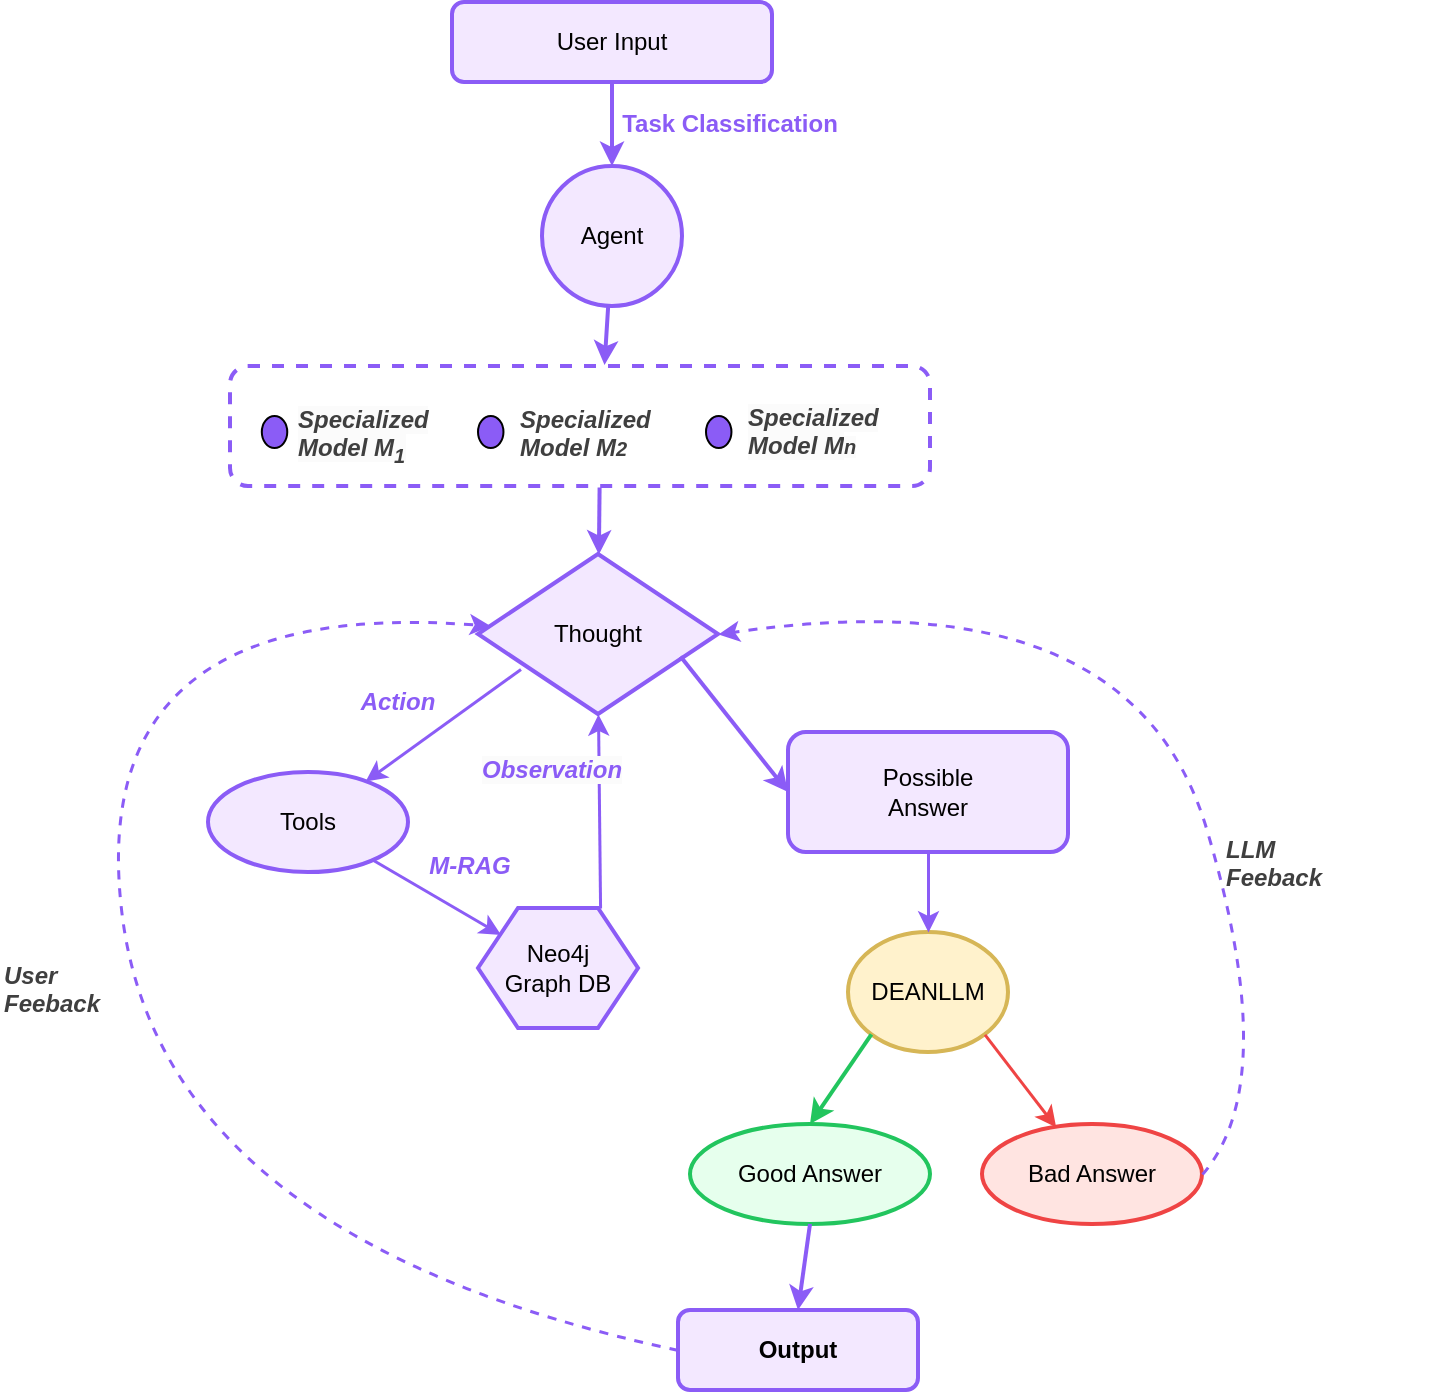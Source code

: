 <mxfile>
    <diagram name="AI Tutor Agent Workflow" id="0">
        <mxGraphModel dx="576" dy="723" grid="0" gridSize="10" guides="1" tooltips="1" connect="1" arrows="1" fold="1" page="1" pageScale="1" pageWidth="1100" pageHeight="850" background="#FFFFFF" math="0" shadow="0" adaptiveColors="auto">
            <root>
                <mxCell id="0"/>
                <mxCell id="1" parent="0"/>
                <mxCell id="n_userinput" value="User Input" style="rounded=1;whiteSpace=wrap;html=1;strokeWidth=2;fillColor=#F3E8FF;strokeColor=#8B5CF6;" parent="1" vertex="1">
                    <mxGeometry x="320" y="65" width="160" height="40" as="geometry"/>
                </mxCell>
                <mxCell id="n_classification_label" value="&lt;b&gt;Task Classification&lt;/b&gt;" style="text;html=1;strokeColor=none;fillColor=none;align=center;verticalAlign=middle;whiteSpace=wrap;rounded=0;fontColor=#8B5CF6;" parent="1" vertex="1">
                    <mxGeometry x="379" y="116" width="160" height="20" as="geometry"/>
                </mxCell>
                <mxCell id="n_agent" value="Agent" style="ellipse;whiteSpace=wrap;html=1;strokeWidth=2;fillColor=#F3E8FF;strokeColor=#8B5CF6;" parent="1" vertex="1">
                    <mxGeometry x="365" y="147" width="70" height="70" as="geometry"/>
                </mxCell>
                <mxCell id="g_models" value="" style="group;rounded=1;whiteSpace=wrap;html=1;strokeWidth=2;fillColor=none;strokeColor=#8B5CF6;dashed=1;" parent="1" vertex="1">
                    <mxGeometry x="209" y="247" width="350" height="60" as="geometry"/>
                </mxCell>
                <mxCell id="n_finetuned" value="" style="ellipse;whiteSpace=wrap;html=1;strokeWidth=1;fillColor=#8B5CF6;" parent="g_models" vertex="1">
                    <mxGeometry x="15.909" y="25" width="12.727" height="16" as="geometry"/>
                </mxCell>
                <mxCell id="n_model2" value="" style="ellipse;whiteSpace=wrap;html=1;strokeWidth=1;fillColor=#8B5CF6;" parent="g_models" vertex="1">
                    <mxGeometry x="124.004" y="25" width="12.727" height="16" as="geometry"/>
                </mxCell>
                <mxCell id="n_model3" value="" style="ellipse;whiteSpace=wrap;html=1;strokeWidth=1;fillColor=#8B5CF6;" parent="g_models" vertex="1">
                    <mxGeometry x="238.001" y="25" width="12.727" height="16" as="geometry"/>
                </mxCell>
                <mxCell id="22" value="&lt;span style=&quot;forced-color-adjust: none; color: rgb(139, 92, 246); scrollbar-color: rgb(226, 226, 226) rgb(251, 251, 251); font-family: Helvetica; font-size: 12px; font-variant-ligatures: normal; font-variant-caps: normal; font-weight: 400; letter-spacing: normal; orphans: 2; text-indent: 0px; text-transform: none; widows: 2; word-spacing: 0px; -webkit-text-stroke-width: 0px; white-space: normal; text-decoration-thickness: initial; text-decoration-style: initial; text-decoration-color: initial; font-style: italic; text-align: center; background-color: rgb(251, 251, 251); float: none; display: inline !important;&quot;&gt;&lt;b style=&quot;forced-color-adjust: none; color: rgb(63, 63, 63); scrollbar-color: rgb(226, 226, 226) rgb(251, 251, 251);&quot;&gt;Specialized Model M&lt;sub&gt;1&lt;/sub&gt;&lt;/b&gt;&lt;/span&gt;" style="text;whiteSpace=wrap;html=1;" parent="g_models" vertex="1">
                    <mxGeometry x="31.818" y="13" width="79.545" height="40" as="geometry"/>
                </mxCell>
                <mxCell id="23" value="&lt;b style=&quot;forced-color-adjust: none; color: rgb(63, 63, 63); scrollbar-color: rgb(226, 226, 226) rgb(251, 251, 251); font-family: Helvetica; font-size: 12px; font-style: italic; font-variant-ligatures: normal; font-variant-caps: normal; letter-spacing: normal; orphans: 2; text-align: center; text-indent: 0px; text-transform: none; widows: 2; word-spacing: 0px; -webkit-text-stroke-width: 0px; white-space: normal; text-decoration-thickness: initial; text-decoration-style: initial; text-decoration-color: initial;&quot;&gt;Specialized Model M&lt;/b&gt;&lt;b style=&quot;forced-color-adjust: none; color: rgb(63, 63, 63); scrollbar-color: rgb(226, 226, 226) rgb(251, 251, 251); font-family: Helvetica; font-style: italic; font-variant-ligatures: normal; font-variant-caps: normal; letter-spacing: normal; orphans: 2; text-align: center; text-indent: 0px; text-transform: none; widows: 2; word-spacing: 0px; -webkit-text-stroke-width: 0px; white-space: normal; text-decoration-thickness: initial; text-decoration-style: initial; text-decoration-color: initial; font-size: 10px;&quot;&gt;2&lt;/b&gt;" style="text;whiteSpace=wrap;html=1;" parent="g_models" vertex="1">
                    <mxGeometry x="143.18" y="13" width="59.659" height="40" as="geometry"/>
                </mxCell>
                <mxCell id="59" value="&lt;span&gt;&lt;b style=&quot;forced-color-adjust: none; color: light-dark(rgb(63, 63, 63), rgb(183, 183, 183)); scrollbar-color: rgb(226, 226, 226) rgb(251, 251, 251); font-family: Helvetica; font-size: 12px; font-variant-ligatures: normal; font-variant-caps: normal; letter-spacing: normal; orphans: 2; text-indent: 0px; text-transform: none; widows: 2; word-spacing: 0px; -webkit-text-stroke-width: 0px; white-space: normal; text-decoration-thickness: initial; text-decoration-style: initial; text-decoration-color: initial; font-style: italic; text-align: center; background-color: rgb(251, 251, 251);&quot;&gt;Specialized Model M&lt;/b&gt;&lt;b style=&quot;forced-color-adjust: none; color: light-dark(rgb(63, 63, 63), rgb(183, 183, 183)); scrollbar-color: rgb(226, 226, 226) rgb(251, 251, 251); font-family: Helvetica; font-variant-ligatures: normal; font-variant-caps: normal; letter-spacing: normal; orphans: 2; text-indent: 0px; text-transform: none; widows: 2; word-spacing: 0px; -webkit-text-stroke-width: 0px; white-space: normal; text-decoration-thickness: initial; text-decoration-style: initial; text-decoration-color: initial; font-style: italic; text-align: center; font-size: 10px; background-color: rgb(251, 251, 251);&quot;&gt;n&lt;/b&gt;&lt;/span&gt;" style="text;whiteSpace=wrap;html=1;" parent="g_models" vertex="1">
                    <mxGeometry x="257.004" y="12" width="64.631" height="36" as="geometry"/>
                </mxCell>
                <mxCell id="n_thought" value="Thought" style="rhombus;whiteSpace=wrap;html=1;strokeWidth=2;fillColor=#F3E8FF;strokeColor=#8B5CF6;" parent="1" vertex="1">
                    <mxGeometry x="333" y="341" width="120" height="80" as="geometry"/>
                </mxCell>
                <mxCell id="n_action_label" value="&lt;b&gt;Action&lt;/b&gt;" style="text;html=1;strokeColor=none;fillColor=none;align=center;verticalAlign=middle;whiteSpace=wrap;rounded=0;fontColor=#8B5CF6;fontStyle=2;" parent="1" vertex="1">
                    <mxGeometry x="268" y="405" width="50" height="20" as="geometry"/>
                </mxCell>
                <mxCell id="n_tool" value="Tools" style="ellipse;whiteSpace=wrap;html=1;strokeWidth=2;fillColor=#F3E8FF;strokeColor=#8B5CF6;" parent="1" vertex="1">
                    <mxGeometry x="198" y="450" width="100" height="50" as="geometry"/>
                </mxCell>
                <mxCell id="n_neo4j" value="Neo4j&#xa;Graph DB" style="shape=hexagon;perimeter=hexagonPerimeter2;whiteSpace=wrap;html=1;fixedSize=1;strokeWidth=2;fillColor=#F3E8FF;strokeColor=#8B5CF6;" parent="1" vertex="1">
                    <mxGeometry x="333" y="518" width="80" height="60" as="geometry"/>
                </mxCell>
                <mxCell id="n_possible_answer" value="Possible&#xa;Answer" style="rounded=1;whiteSpace=wrap;html=1;strokeWidth=2;fillColor=#F3E8FF;strokeColor=#8B5CF6;" parent="1" vertex="1">
                    <mxGeometry x="488" y="430" width="140" height="60" as="geometry"/>
                </mxCell>
                <mxCell id="n_dean" value="DEANLLM" style="ellipse;whiteSpace=wrap;html=1;strokeWidth=2;fillColor=#fff2cc;strokeColor=#d6b656;" parent="1" vertex="1">
                    <mxGeometry x="518" y="530" width="80" height="60" as="geometry"/>
                </mxCell>
                <mxCell id="n_bad_answer" value="Bad Answer" style="ellipse;whiteSpace=wrap;html=1;strokeWidth=2;fillColor=#FFE4E1;strokeColor=#EF4444;gradientColor=none;shadow=0;" parent="1" vertex="1">
                    <mxGeometry x="585" y="626" width="110" height="50" as="geometry"/>
                </mxCell>
                <mxCell id="n_good_answer" value="Good Answer" style="ellipse;whiteSpace=wrap;html=1;strokeWidth=2;fillColor=#E6FFED;strokeColor=#22C55E;" parent="1" vertex="1">
                    <mxGeometry x="439" y="626" width="120" height="50" as="geometry"/>
                </mxCell>
                <mxCell id="n_output" value="Output" style="rounded=1;whiteSpace=wrap;html=1;strokeWidth=2;fillColor=#F3E8FF;strokeColor=#8B5CF6;fontStyle=1;" parent="1" vertex="1">
                    <mxGeometry x="433" y="719" width="120" height="40" as="geometry"/>
                </mxCell>
                <mxCell id="e1" style="endArrow=classic;strokeWidth=2;strokeColor=#8B5CF6;" parent="1" source="n_userinput" target="n_agent" edge="1">
                    <mxGeometry relative="1" as="geometry"/>
                </mxCell>
                <mxCell id="e2" style="endArrow=classic;strokeWidth=2;strokeColor=#8B5CF6;entryX=0.535;entryY=-0.008;entryDx=0;entryDy=0;entryPerimeter=0;" parent="1" source="n_agent" target="g_models" edge="1">
                    <mxGeometry relative="1" as="geometry"/>
                </mxCell>
                <mxCell id="e3" style="endArrow=classic;strokeWidth=2;strokeColor=#8B5CF6;exitX=0.528;exitY=1.012;exitDx=0;exitDy=0;exitPerimeter=0;" parent="1" source="g_models" target="n_thought" edge="1">
                    <mxGeometry relative="1" as="geometry">
                        <mxPoint x="240" y="260" as="sourcePoint"/>
                        <mxPoint x="150" y="320" as="targetPoint"/>
                    </mxGeometry>
                </mxCell>
                <mxCell id="e4" style="endArrow=classic;strokeWidth=1.5;strokeColor=#8B5CF6;exitX=0.177;exitY=0.719;exitDx=0;exitDy=0;exitPerimeter=0;" parent="1" source="n_thought" target="n_tool" edge="1">
                    <mxGeometry relative="1" as="geometry"/>
                </mxCell>
                <mxCell id="e5" style="endArrow=classic;strokeWidth=1.5;strokeColor=#8B5CF6;" parent="1" source="n_tool" target="n_neo4j" edge="1">
                    <mxGeometry relative="1" as="geometry"/>
                </mxCell>
                <mxCell id="e8" style="endArrow=classic;strokeWidth=1.5;strokeColor=#8B5CF6;" parent="1" source="n_possible_answer" target="n_dean" edge="1">
                    <mxGeometry relative="1" as="geometry"/>
                </mxCell>
                <mxCell id="e10" style="endArrow=classic;strokeWidth=1.5;strokeColor=#EF4444;exitX=1;exitY=1;exitDx=0;exitDy=0;" parent="1" source="n_dean" target="n_bad_answer" edge="1">
                    <mxGeometry relative="1" as="geometry">
                        <mxPoint x="465" y="620" as="sourcePoint"/>
                    </mxGeometry>
                </mxCell>
                <mxCell id="e_feedback" style="endArrow=classic;strokeWidth=1.5;strokeColor=#8B5CF6;dashed=1;curved=1;exitX=0;exitY=0.5;exitDx=0;exitDy=0;" parent="1" source="n_output" target="n_thought" edge="1">
                    <mxGeometry relative="1" as="geometry">
                        <Array as="points">
                            <mxPoint x="176" y="684"/>
                            <mxPoint x="134" y="361"/>
                        </Array>
                    </mxGeometry>
                </mxCell>
                <mxCell id="8" value="&lt;b&gt;M-RAG&lt;/b&gt;" style="text;html=1;strokeColor=none;fillColor=none;align=center;verticalAlign=middle;whiteSpace=wrap;rounded=0;fontColor=#8B5CF6;fontStyle=2;" parent="1" vertex="1">
                    <mxGeometry x="304" y="487" width="50" height="20" as="geometry"/>
                </mxCell>
                <mxCell id="9" style="endArrow=classic;strokeWidth=1.5;strokeColor=#8B5CF6;entryX=0.5;entryY=1;entryDx=0;entryDy=0;exitX=0.763;exitY=0;exitDx=0;exitDy=0;exitPerimeter=0;" parent="1" source="n_neo4j" target="n_thought" edge="1">
                    <mxGeometry relative="1" as="geometry">
                        <mxPoint x="180" y="580" as="sourcePoint"/>
                        <mxPoint x="149" y="595" as="targetPoint"/>
                    </mxGeometry>
                </mxCell>
                <mxCell id="10" value="&lt;span style=&quot;color: rgb(139, 92, 246); font-family: Helvetica; font-size: 12px; font-style: italic; font-variant-ligatures: normal; font-variant-caps: normal; letter-spacing: normal; orphans: 2; text-align: center; text-indent: 0px; text-transform: none; widows: 2; word-spacing: 0px; -webkit-text-stroke-width: 0px; white-space: normal; background-color: rgb(251, 251, 251); text-decoration-thickness: initial; text-decoration-style: initial; text-decoration-color: initial; float: none; display: inline !important;&quot;&gt;&lt;b&gt;Observation&lt;/b&gt;&lt;/span&gt;&lt;div&gt;&lt;span style=&quot;color: rgb(139, 92, 246); font-family: Helvetica; font-size: 12px; font-style: italic; font-variant-ligatures: normal; font-variant-caps: normal; font-weight: 400; letter-spacing: normal; orphans: 2; text-align: center; text-indent: 0px; text-transform: none; widows: 2; word-spacing: 0px; -webkit-text-stroke-width: 0px; white-space: normal; background-color: rgb(251, 251, 251); text-decoration-thickness: initial; text-decoration-style: initial; text-decoration-color: initial; float: none; display: inline !important;&quot;&gt;&lt;br&gt;&lt;/span&gt;&lt;/div&gt;" style="text;whiteSpace=wrap;html=1;" parent="1" vertex="1">
                    <mxGeometry x="333" y="435" width="70" height="40" as="geometry"/>
                </mxCell>
                <mxCell id="11" style="endArrow=classic;strokeWidth=2;strokeColor=#8B5CF6;exitX=0.844;exitY=0.641;exitDx=0;exitDy=0;entryX=0;entryY=0.5;entryDx=0;entryDy=0;exitPerimeter=0;" parent="1" source="n_thought" target="n_possible_answer" edge="1">
                    <mxGeometry relative="1" as="geometry">
                        <mxPoint x="355" y="270" as="sourcePoint"/>
                        <mxPoint x="203" y="352" as="targetPoint"/>
                    </mxGeometry>
                </mxCell>
                <mxCell id="15" style="endArrow=classic;strokeWidth=2;strokeColor=#22C55E;entryX=0.5;entryY=0;entryDx=0;entryDy=0;exitX=0;exitY=1;exitDx=0;exitDy=0;" parent="1" source="n_dean" target="n_good_answer" edge="1">
                    <mxGeometry relative="1" as="geometry">
                        <mxPoint x="529.5" y="513" as="sourcePoint"/>
                        <mxPoint x="560" y="640" as="targetPoint"/>
                    </mxGeometry>
                </mxCell>
                <mxCell id="16" style="endArrow=classic;strokeWidth=2;strokeColor=#8B5CF6;exitX=0.5;exitY=1;exitDx=0;exitDy=0;entryX=0.5;entryY=0;entryDx=0;entryDy=0;" parent="1" source="n_good_answer" target="n_output" edge="1">
                    <mxGeometry relative="1" as="geometry">
                        <mxPoint x="420" y="740" as="sourcePoint"/>
                        <mxPoint x="650" y="750" as="targetPoint"/>
                    </mxGeometry>
                </mxCell>
                <mxCell id="46" value="&lt;b style=&quot;forced-color-adjust: none; color: rgb(63, 63, 63); scrollbar-color: rgb(226, 226, 226) rgb(251, 251, 251); font-family: Helvetica; font-size: 12px; font-style: italic; font-variant-ligatures: normal; font-variant-caps: normal; letter-spacing: normal; orphans: 2; text-align: center; text-indent: 0px; text-transform: none; widows: 2; word-spacing: 0px; -webkit-text-stroke-width: 0px; white-space: normal; text-decoration-thickness: initial; text-decoration-style: initial; text-decoration-color: initial;&quot;&gt;User Feeback&lt;/b&gt;" style="text;whiteSpace=wrap;html=1;" parent="1" vertex="1">
                    <mxGeometry x="94" y="538" width="65" height="36" as="geometry"/>
                </mxCell>
                <mxCell id="49" style="endArrow=classic;strokeWidth=1.5;strokeColor=#8B5CF6;dashed=1;curved=1;exitX=1;exitY=0.5;exitDx=0;exitDy=0;entryX=1;entryY=0.5;entryDx=0;entryDy=0;" parent="1" source="n_bad_answer" target="n_thought" edge="1">
                    <mxGeometry relative="1" as="geometry">
                        <Array as="points">
                            <mxPoint x="735" y="605"/>
                            <mxPoint x="659" y="351"/>
                        </Array>
                        <mxPoint x="843" y="687" as="sourcePoint"/>
                        <mxPoint x="812" y="310" as="targetPoint"/>
                    </mxGeometry>
                </mxCell>
                <mxCell id="55" value="&lt;b style=&quot;forced-color-adjust: none; color: rgb(63, 63, 63); scrollbar-color: rgb(226, 226, 226) rgb(251, 251, 251); font-family: Helvetica; font-size: 12px; font-variant-ligatures: normal; font-variant-caps: normal; letter-spacing: normal; orphans: 2; text-indent: 0px; text-transform: none; widows: 2; word-spacing: 0px; -webkit-text-stroke-width: 0px; white-space: normal; text-decoration-thickness: initial; text-decoration-style: initial; text-decoration-color: initial; font-style: italic; text-align: center; background-color: light-dark(#ffffff, var(--ge-dark-color, #121212));&quot;&gt;LLM&amp;nbsp;&lt;/b&gt;&lt;div&gt;&lt;b style=&quot;forced-color-adjust: none; color: rgb(63, 63, 63); scrollbar-color: rgb(226, 226, 226) rgb(251, 251, 251); font-family: Helvetica; font-size: 12px; font-variant-ligatures: normal; font-variant-caps: normal; letter-spacing: normal; orphans: 2; text-indent: 0px; text-transform: none; widows: 2; word-spacing: 0px; -webkit-text-stroke-width: 0px; white-space: normal; text-decoration-thickness: initial; text-decoration-style: initial; text-decoration-color: initial; font-style: italic; text-align: center; background-color: light-dark(#ffffff, var(--ge-dark-color, #121212));&quot;&gt;Feeback&lt;/b&gt;&lt;/div&gt;" style="text;whiteSpace=wrap;html=1;" parent="1" vertex="1">
                    <mxGeometry x="705" y="475" width="106" height="36" as="geometry"/>
                </mxCell>
            </root>
        </mxGraphModel>
    </diagram>
</mxfile>